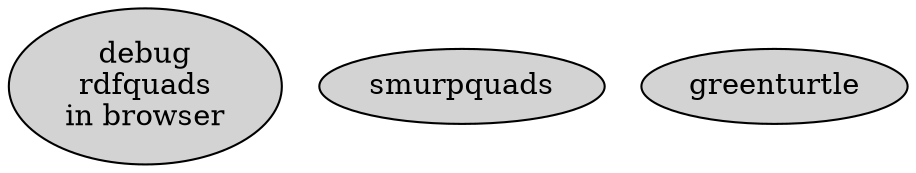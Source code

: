 

digraph huviz_plan {
	node [ style = filled ];
	randkdir=LR;

	subgraph qp {
		 color=lightgrey;
		 style=filled;
		 label="NQuad parser";
		 rdfquads;
		 smurpquads;
		 greenturtle;
	}

        rdfquads[label="debug\nrdfquads\nin browser"];
}